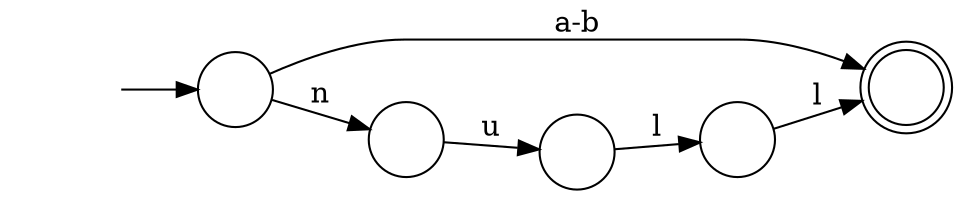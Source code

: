 digraph Automaton {
  rankdir = LR;
  0 [shape=circle,label=""];
  0 -> 4 [label="l"]
  1 [shape=doublecircle,label=""];
  2 [shape=circle,label=""];
  initial [shape=plaintext,label=""];
  initial -> 2
  2 -> 3 [label="n"]
  2 -> 1 [label="a-b"]
  3 [shape=circle,label=""];
  3 -> 0 [label="u"]
  4 [shape=circle,label=""];
  4 -> 1 [label="l"]
}

